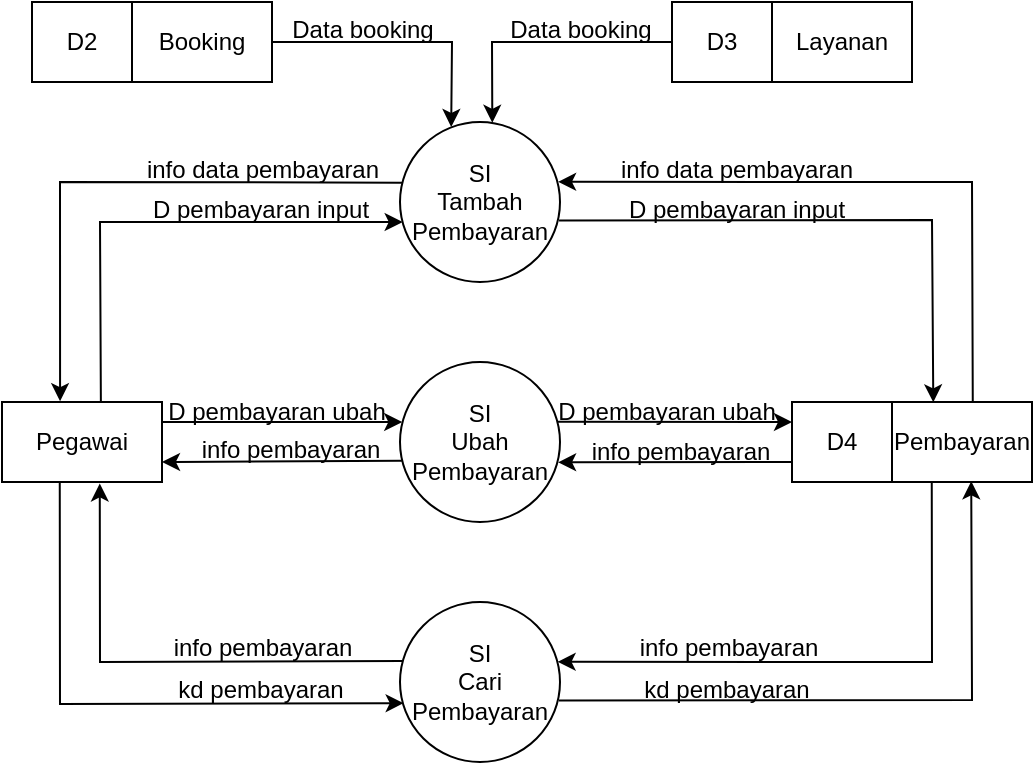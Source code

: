 <mxfile version="27.1.3">
  <diagram name="Halaman-1" id="TB7NanB5eGdKRlT3fcLp">
    <mxGraphModel dx="891" dy="432" grid="1" gridSize="10" guides="1" tooltips="1" connect="1" arrows="1" fold="1" page="1" pageScale="1" pageWidth="827" pageHeight="1169" math="0" shadow="0">
      <root>
        <mxCell id="0" />
        <mxCell id="1" parent="0" />
        <mxCell id="XhZCl3qm_JHRZYu-oLgp-1" value="Pegawai" style="rounded=0;whiteSpace=wrap;html=1;" vertex="1" parent="1">
          <mxGeometry x="145" y="360" width="80" height="40" as="geometry" />
        </mxCell>
        <mxCell id="XhZCl3qm_JHRZYu-oLgp-2" value="SI&lt;div&gt;Ubah&lt;br&gt;&lt;div&gt;Pembayaran&lt;/div&gt;&lt;/div&gt;" style="ellipse;whiteSpace=wrap;html=1;" vertex="1" parent="1">
          <mxGeometry x="344" y="340" width="80" height="80" as="geometry" />
        </mxCell>
        <mxCell id="XhZCl3qm_JHRZYu-oLgp-3" value="SI&lt;div&gt;Tambah&lt;br&gt;&lt;div&gt;Pembayaran&lt;/div&gt;&lt;/div&gt;" style="ellipse;whiteSpace=wrap;html=1;" vertex="1" parent="1">
          <mxGeometry x="344" y="220" width="80" height="80" as="geometry" />
        </mxCell>
        <mxCell id="XhZCl3qm_JHRZYu-oLgp-4" value="SI&lt;div&gt;Cari&lt;br&gt;&lt;div&gt;Pembayaran&lt;/div&gt;&lt;/div&gt;" style="ellipse;whiteSpace=wrap;html=1;" vertex="1" parent="1">
          <mxGeometry x="344" y="460" width="80" height="80" as="geometry" />
        </mxCell>
        <mxCell id="XhZCl3qm_JHRZYu-oLgp-5" value="" style="endArrow=classic;html=1;rounded=0;exitX=0.618;exitY=0.013;exitDx=0;exitDy=0;exitPerimeter=0;entryX=0.017;entryY=0.625;entryDx=0;entryDy=0;entryPerimeter=0;" edge="1" parent="1" source="XhZCl3qm_JHRZYu-oLgp-1" target="XhZCl3qm_JHRZYu-oLgp-3">
          <mxGeometry width="50" height="50" relative="1" as="geometry">
            <mxPoint x="260" y="350" as="sourcePoint" />
            <mxPoint x="310" y="300" as="targetPoint" />
            <Array as="points">
              <mxPoint x="194" y="270" />
            </Array>
          </mxGeometry>
        </mxCell>
        <mxCell id="XhZCl3qm_JHRZYu-oLgp-6" value="" style="endArrow=classic;html=1;rounded=0;entryX=0.363;entryY=-0.01;entryDx=0;entryDy=0;entryPerimeter=0;exitX=0.014;exitY=0.379;exitDx=0;exitDy=0;exitPerimeter=0;" edge="1" parent="1" source="XhZCl3qm_JHRZYu-oLgp-3" target="XhZCl3qm_JHRZYu-oLgp-1">
          <mxGeometry width="50" height="50" relative="1" as="geometry">
            <mxPoint x="280" y="340" as="sourcePoint" />
            <mxPoint x="330" y="290" as="targetPoint" />
            <Array as="points">
              <mxPoint x="174" y="250" />
            </Array>
          </mxGeometry>
        </mxCell>
        <mxCell id="XhZCl3qm_JHRZYu-oLgp-7" value="D pembayaran input" style="text;html=1;align=center;verticalAlign=middle;resizable=0;points=[];autosize=1;strokeColor=none;fillColor=none;" vertex="1" parent="1">
          <mxGeometry x="209" y="249" width="130" height="30" as="geometry" />
        </mxCell>
        <mxCell id="XhZCl3qm_JHRZYu-oLgp-8" value="info data pembayaran" style="text;html=1;align=center;verticalAlign=middle;resizable=0;points=[];autosize=1;strokeColor=none;fillColor=none;" vertex="1" parent="1">
          <mxGeometry x="205" y="229" width="140" height="30" as="geometry" />
        </mxCell>
        <mxCell id="XhZCl3qm_JHRZYu-oLgp-9" value="Pembayaran" style="rounded=0;whiteSpace=wrap;html=1;" vertex="1" parent="1">
          <mxGeometry x="590" y="360" width="70" height="40" as="geometry" />
        </mxCell>
        <mxCell id="XhZCl3qm_JHRZYu-oLgp-10" value="D4" style="rounded=0;whiteSpace=wrap;html=1;" vertex="1" parent="1">
          <mxGeometry x="540" y="360" width="50" height="40" as="geometry" />
        </mxCell>
        <mxCell id="XhZCl3qm_JHRZYu-oLgp-11" value="" style="endArrow=classic;html=1;rounded=0;exitX=0.994;exitY=0.615;exitDx=0;exitDy=0;exitPerimeter=0;entryX=0.295;entryY=0.004;entryDx=0;entryDy=0;entryPerimeter=0;" edge="1" parent="1" source="XhZCl3qm_JHRZYu-oLgp-3" target="XhZCl3qm_JHRZYu-oLgp-9">
          <mxGeometry width="50" height="50" relative="1" as="geometry">
            <mxPoint x="440" y="269" as="sourcePoint" />
            <mxPoint x="560" y="350" as="targetPoint" />
            <Array as="points">
              <mxPoint x="610" y="269" />
            </Array>
          </mxGeometry>
        </mxCell>
        <mxCell id="XhZCl3qm_JHRZYu-oLgp-12" value="" style="endArrow=classic;html=1;rounded=0;entryX=0.988;entryY=0.374;entryDx=0;entryDy=0;entryPerimeter=0;exitX=0.577;exitY=0.001;exitDx=0;exitDy=0;exitPerimeter=0;" edge="1" parent="1" source="XhZCl3qm_JHRZYu-oLgp-9" target="XhZCl3qm_JHRZYu-oLgp-3">
          <mxGeometry width="50" height="50" relative="1" as="geometry">
            <mxPoint x="600" y="350" as="sourcePoint" />
            <mxPoint x="500" y="270" as="targetPoint" />
            <Array as="points">
              <mxPoint x="630" y="250" />
            </Array>
          </mxGeometry>
        </mxCell>
        <mxCell id="XhZCl3qm_JHRZYu-oLgp-13" value="D pembayaran input" style="text;html=1;align=center;verticalAlign=middle;resizable=0;points=[];autosize=1;strokeColor=none;fillColor=none;" vertex="1" parent="1">
          <mxGeometry x="447" y="249" width="130" height="30" as="geometry" />
        </mxCell>
        <mxCell id="XhZCl3qm_JHRZYu-oLgp-14" value="info data pembayaran" style="text;html=1;align=center;verticalAlign=middle;resizable=0;points=[];autosize=1;strokeColor=none;fillColor=none;" vertex="1" parent="1">
          <mxGeometry x="442" y="229" width="140" height="30" as="geometry" />
        </mxCell>
        <mxCell id="XhZCl3qm_JHRZYu-oLgp-15" value="" style="endArrow=classic;html=1;rounded=0;exitX=1;exitY=0.25;exitDx=0;exitDy=0;entryX=0.014;entryY=0.375;entryDx=0;entryDy=0;entryPerimeter=0;" edge="1" parent="1" source="XhZCl3qm_JHRZYu-oLgp-1" target="XhZCl3qm_JHRZYu-oLgp-2">
          <mxGeometry width="50" height="50" relative="1" as="geometry">
            <mxPoint x="300" y="420" as="sourcePoint" />
            <mxPoint x="330" y="370" as="targetPoint" />
          </mxGeometry>
        </mxCell>
        <mxCell id="XhZCl3qm_JHRZYu-oLgp-16" value="" style="endArrow=classic;html=1;rounded=0;exitX=0.984;exitY=0.373;exitDx=0;exitDy=0;entryX=0;entryY=0.25;entryDx=0;entryDy=0;exitPerimeter=0;" edge="1" parent="1" target="XhZCl3qm_JHRZYu-oLgp-10" source="XhZCl3qm_JHRZYu-oLgp-2">
          <mxGeometry width="50" height="50" relative="1" as="geometry">
            <mxPoint x="424" y="370" as="sourcePoint" />
            <mxPoint x="529" y="370" as="targetPoint" />
          </mxGeometry>
        </mxCell>
        <mxCell id="XhZCl3qm_JHRZYu-oLgp-17" value="" style="endArrow=classic;html=1;rounded=0;exitX=0.012;exitY=0.617;exitDx=0;exitDy=0;entryX=1;entryY=0.75;entryDx=0;entryDy=0;exitPerimeter=0;" edge="1" parent="1" source="XhZCl3qm_JHRZYu-oLgp-2" target="XhZCl3qm_JHRZYu-oLgp-1">
          <mxGeometry width="50" height="50" relative="1" as="geometry">
            <mxPoint x="434" y="380" as="sourcePoint" />
            <mxPoint x="530" y="380" as="targetPoint" />
          </mxGeometry>
        </mxCell>
        <mxCell id="XhZCl3qm_JHRZYu-oLgp-18" value="" style="endArrow=classic;html=1;rounded=0;exitX=0;exitY=0.75;exitDx=0;exitDy=0;entryX=0.988;entryY=0.627;entryDx=0;entryDy=0;entryPerimeter=0;" edge="1" parent="1" target="XhZCl3qm_JHRZYu-oLgp-2" source="XhZCl3qm_JHRZYu-oLgp-10">
          <mxGeometry width="50" height="50" relative="1" as="geometry">
            <mxPoint x="520" y="390" as="sourcePoint" />
            <mxPoint x="430" y="410" as="targetPoint" />
          </mxGeometry>
        </mxCell>
        <mxCell id="XhZCl3qm_JHRZYu-oLgp-19" value="" style="endArrow=classic;html=1;rounded=0;exitX=0.361;exitY=1.01;exitDx=0;exitDy=0;exitPerimeter=0;entryX=0.023;entryY=0.632;entryDx=0;entryDy=0;entryPerimeter=0;" edge="1" parent="1" source="XhZCl3qm_JHRZYu-oLgp-1" target="XhZCl3qm_JHRZYu-oLgp-4">
          <mxGeometry width="50" height="50" relative="1" as="geometry">
            <mxPoint x="200" y="460" as="sourcePoint" />
            <mxPoint x="250" y="410" as="targetPoint" />
            <Array as="points">
              <mxPoint x="174" y="511" />
            </Array>
          </mxGeometry>
        </mxCell>
        <mxCell id="XhZCl3qm_JHRZYu-oLgp-20" value="" style="endArrow=classic;html=1;rounded=0;entryX=0.611;entryY=1.018;entryDx=0;entryDy=0;entryPerimeter=0;exitX=0.014;exitY=0.369;exitDx=0;exitDy=0;exitPerimeter=0;" edge="1" parent="1" source="XhZCl3qm_JHRZYu-oLgp-4" target="XhZCl3qm_JHRZYu-oLgp-1">
          <mxGeometry width="50" height="50" relative="1" as="geometry">
            <mxPoint x="320" y="470" as="sourcePoint" />
            <mxPoint x="370" y="420" as="targetPoint" />
            <Array as="points">
              <mxPoint x="194" y="490" />
            </Array>
          </mxGeometry>
        </mxCell>
        <mxCell id="XhZCl3qm_JHRZYu-oLgp-21" value="" style="endArrow=classic;html=1;rounded=0;exitX=0.993;exitY=0.615;exitDx=0;exitDy=0;exitPerimeter=0;entryX=0.566;entryY=0.991;entryDx=0;entryDy=0;entryPerimeter=0;" edge="1" parent="1" source="XhZCl3qm_JHRZYu-oLgp-4" target="XhZCl3qm_JHRZYu-oLgp-9">
          <mxGeometry width="50" height="50" relative="1" as="geometry">
            <mxPoint x="530" y="500" as="sourcePoint" />
            <mxPoint x="620" y="410" as="targetPoint" />
            <Array as="points">
              <mxPoint x="630" y="509" />
            </Array>
          </mxGeometry>
        </mxCell>
        <mxCell id="XhZCl3qm_JHRZYu-oLgp-22" value="" style="endArrow=classic;html=1;rounded=0;entryX=0.985;entryY=0.374;entryDx=0;entryDy=0;entryPerimeter=0;exitX=0.284;exitY=1.001;exitDx=0;exitDy=0;exitPerimeter=0;" edge="1" parent="1" source="XhZCl3qm_JHRZYu-oLgp-9" target="XhZCl3qm_JHRZYu-oLgp-4">
          <mxGeometry width="50" height="50" relative="1" as="geometry">
            <mxPoint x="580" y="420" as="sourcePoint" />
            <mxPoint x="510" y="420" as="targetPoint" />
            <Array as="points">
              <mxPoint x="610" y="490" />
            </Array>
          </mxGeometry>
        </mxCell>
        <mxCell id="XhZCl3qm_JHRZYu-oLgp-23" value="D pembayaran ubah" style="text;html=1;align=center;verticalAlign=middle;resizable=0;points=[];autosize=1;strokeColor=none;fillColor=none;" vertex="1" parent="1">
          <mxGeometry x="217" y="350" width="130" height="30" as="geometry" />
        </mxCell>
        <mxCell id="XhZCl3qm_JHRZYu-oLgp-24" value="info pembayaran" style="text;html=1;align=center;verticalAlign=middle;resizable=0;points=[];autosize=1;strokeColor=none;fillColor=none;" vertex="1" parent="1">
          <mxGeometry x="234" y="369" width="110" height="30" as="geometry" />
        </mxCell>
        <mxCell id="XhZCl3qm_JHRZYu-oLgp-25" value="D pembayaran ubah" style="text;html=1;align=center;verticalAlign=middle;resizable=0;points=[];autosize=1;strokeColor=none;fillColor=none;" vertex="1" parent="1">
          <mxGeometry x="412" y="350" width="130" height="30" as="geometry" />
        </mxCell>
        <mxCell id="XhZCl3qm_JHRZYu-oLgp-26" value="info pembayaran" style="text;html=1;align=center;verticalAlign=middle;resizable=0;points=[];autosize=1;strokeColor=none;fillColor=none;" vertex="1" parent="1">
          <mxGeometry x="429" y="370" width="110" height="30" as="geometry" />
        </mxCell>
        <mxCell id="XhZCl3qm_JHRZYu-oLgp-27" value="info pembayaran" style="text;html=1;align=center;verticalAlign=middle;resizable=0;points=[];autosize=1;strokeColor=none;fillColor=none;" vertex="1" parent="1">
          <mxGeometry x="220" y="468" width="110" height="30" as="geometry" />
        </mxCell>
        <mxCell id="XhZCl3qm_JHRZYu-oLgp-28" value="kd pembayaran" style="text;html=1;align=center;verticalAlign=middle;resizable=0;points=[];autosize=1;strokeColor=none;fillColor=none;" vertex="1" parent="1">
          <mxGeometry x="219" y="489" width="110" height="30" as="geometry" />
        </mxCell>
        <mxCell id="XhZCl3qm_JHRZYu-oLgp-29" value="info pembayaran" style="text;html=1;align=center;verticalAlign=middle;resizable=0;points=[];autosize=1;strokeColor=none;fillColor=none;" vertex="1" parent="1">
          <mxGeometry x="453" y="468" width="110" height="30" as="geometry" />
        </mxCell>
        <mxCell id="XhZCl3qm_JHRZYu-oLgp-30" value="kd pembayaran" style="text;html=1;align=center;verticalAlign=middle;resizable=0;points=[];autosize=1;strokeColor=none;fillColor=none;" vertex="1" parent="1">
          <mxGeometry x="452" y="489" width="110" height="30" as="geometry" />
        </mxCell>
        <mxCell id="XhZCl3qm_JHRZYu-oLgp-31" value="Booking" style="rounded=0;whiteSpace=wrap;html=1;" vertex="1" parent="1">
          <mxGeometry x="210" y="160" width="70" height="40" as="geometry" />
        </mxCell>
        <mxCell id="XhZCl3qm_JHRZYu-oLgp-32" value="D2" style="rounded=0;whiteSpace=wrap;html=1;" vertex="1" parent="1">
          <mxGeometry x="160" y="160" width="50" height="40" as="geometry" />
        </mxCell>
        <mxCell id="XhZCl3qm_JHRZYu-oLgp-33" value="Layanan" style="rounded=0;whiteSpace=wrap;html=1;" vertex="1" parent="1">
          <mxGeometry x="530" y="160" width="70" height="40" as="geometry" />
        </mxCell>
        <mxCell id="XhZCl3qm_JHRZYu-oLgp-34" value="D3" style="rounded=0;whiteSpace=wrap;html=1;" vertex="1" parent="1">
          <mxGeometry x="480" y="160" width="50" height="40" as="geometry" />
        </mxCell>
        <mxCell id="XhZCl3qm_JHRZYu-oLgp-35" value="" style="endArrow=classic;html=1;rounded=0;exitX=1;exitY=0.5;exitDx=0;exitDy=0;entryX=0.32;entryY=0.031;entryDx=0;entryDy=0;entryPerimeter=0;" edge="1" parent="1" source="XhZCl3qm_JHRZYu-oLgp-31" target="XhZCl3qm_JHRZYu-oLgp-3">
          <mxGeometry width="50" height="50" relative="1" as="geometry">
            <mxPoint x="390" y="330" as="sourcePoint" />
            <mxPoint x="360" y="200" as="targetPoint" />
            <Array as="points">
              <mxPoint x="370" y="180" />
            </Array>
          </mxGeometry>
        </mxCell>
        <mxCell id="XhZCl3qm_JHRZYu-oLgp-36" value="" style="endArrow=classic;html=1;rounded=0;exitX=0;exitY=0.5;exitDx=0;exitDy=0;entryX=0.577;entryY=0.005;entryDx=0;entryDy=0;entryPerimeter=0;" edge="1" parent="1" source="XhZCl3qm_JHRZYu-oLgp-34" target="XhZCl3qm_JHRZYu-oLgp-3">
          <mxGeometry width="50" height="50" relative="1" as="geometry">
            <mxPoint x="380" y="220" as="sourcePoint" />
            <mxPoint x="430" y="170" as="targetPoint" />
            <Array as="points">
              <mxPoint x="390" y="180" />
            </Array>
          </mxGeometry>
        </mxCell>
        <mxCell id="XhZCl3qm_JHRZYu-oLgp-37" value="Data booking" style="text;html=1;align=center;verticalAlign=middle;resizable=0;points=[];autosize=1;strokeColor=none;fillColor=none;" vertex="1" parent="1">
          <mxGeometry x="280" y="159" width="90" height="30" as="geometry" />
        </mxCell>
        <mxCell id="XhZCl3qm_JHRZYu-oLgp-38" value="Data booking" style="text;html=1;align=center;verticalAlign=middle;resizable=0;points=[];autosize=1;strokeColor=none;fillColor=none;" vertex="1" parent="1">
          <mxGeometry x="389" y="159" width="90" height="30" as="geometry" />
        </mxCell>
      </root>
    </mxGraphModel>
  </diagram>
</mxfile>
